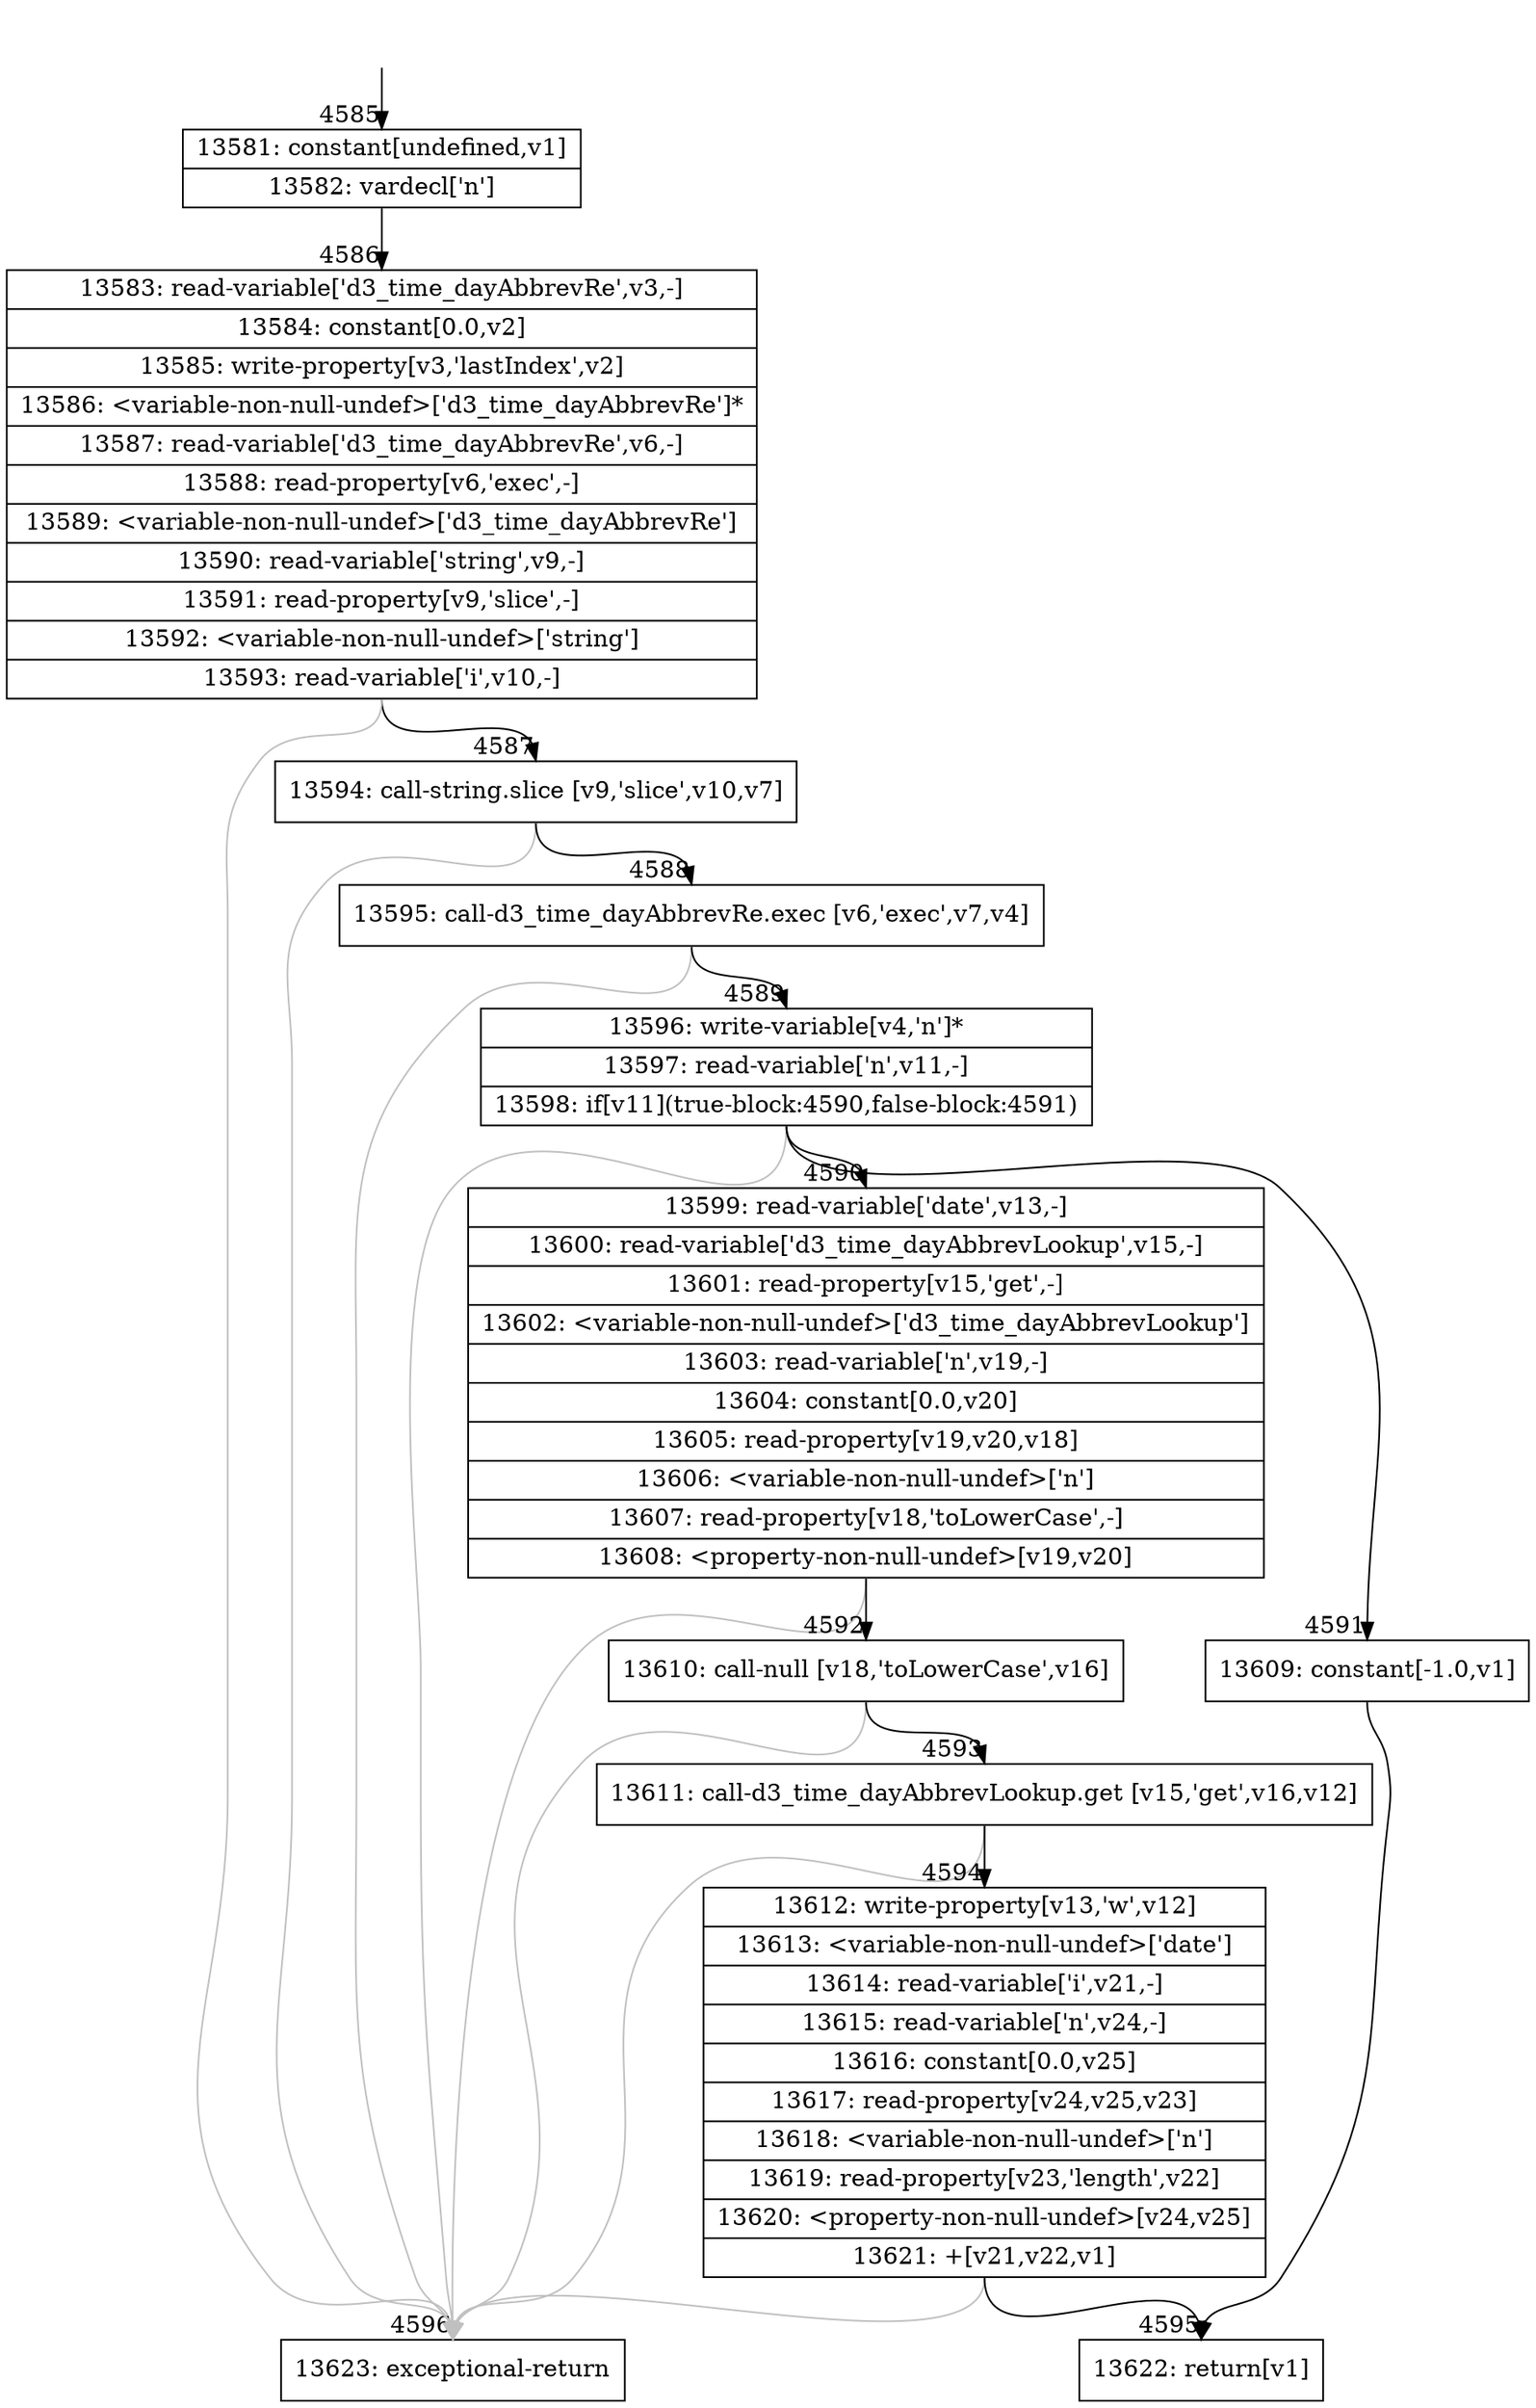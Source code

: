 digraph {
rankdir="TD"
BB_entry432[shape=none,label=""];
BB_entry432 -> BB4585 [tailport=s, headport=n, headlabel="    4585"]
BB4585 [shape=record label="{13581: constant[undefined,v1]|13582: vardecl['n']}" ] 
BB4585 -> BB4586 [tailport=s, headport=n, headlabel="      4586"]
BB4586 [shape=record label="{13583: read-variable['d3_time_dayAbbrevRe',v3,-]|13584: constant[0.0,v2]|13585: write-property[v3,'lastIndex',v2]|13586: \<variable-non-null-undef\>['d3_time_dayAbbrevRe']*|13587: read-variable['d3_time_dayAbbrevRe',v6,-]|13588: read-property[v6,'exec',-]|13589: \<variable-non-null-undef\>['d3_time_dayAbbrevRe']|13590: read-variable['string',v9,-]|13591: read-property[v9,'slice',-]|13592: \<variable-non-null-undef\>['string']|13593: read-variable['i',v10,-]}" ] 
BB4586 -> BB4587 [tailport=s, headport=n, headlabel="      4587"]
BB4586 -> BB4596 [tailport=s, headport=n, color=gray, headlabel="      4596"]
BB4587 [shape=record label="{13594: call-string.slice [v9,'slice',v10,v7]}" ] 
BB4587 -> BB4588 [tailport=s, headport=n, headlabel="      4588"]
BB4587 -> BB4596 [tailport=s, headport=n, color=gray]
BB4588 [shape=record label="{13595: call-d3_time_dayAbbrevRe.exec [v6,'exec',v7,v4]}" ] 
BB4588 -> BB4589 [tailport=s, headport=n, headlabel="      4589"]
BB4588 -> BB4596 [tailport=s, headport=n, color=gray]
BB4589 [shape=record label="{13596: write-variable[v4,'n']*|13597: read-variable['n',v11,-]|13598: if[v11](true-block:4590,false-block:4591)}" ] 
BB4589 -> BB4590 [tailport=s, headport=n, headlabel="      4590"]
BB4589 -> BB4591 [tailport=s, headport=n, headlabel="      4591"]
BB4589 -> BB4596 [tailport=s, headport=n, color=gray]
BB4590 [shape=record label="{13599: read-variable['date',v13,-]|13600: read-variable['d3_time_dayAbbrevLookup',v15,-]|13601: read-property[v15,'get',-]|13602: \<variable-non-null-undef\>['d3_time_dayAbbrevLookup']|13603: read-variable['n',v19,-]|13604: constant[0.0,v20]|13605: read-property[v19,v20,v18]|13606: \<variable-non-null-undef\>['n']|13607: read-property[v18,'toLowerCase',-]|13608: \<property-non-null-undef\>[v19,v20]}" ] 
BB4590 -> BB4592 [tailport=s, headport=n, headlabel="      4592"]
BB4590 -> BB4596 [tailport=s, headport=n, color=gray]
BB4591 [shape=record label="{13609: constant[-1.0,v1]}" ] 
BB4591 -> BB4595 [tailport=s, headport=n, headlabel="      4595"]
BB4592 [shape=record label="{13610: call-null [v18,'toLowerCase',v16]}" ] 
BB4592 -> BB4593 [tailport=s, headport=n, headlabel="      4593"]
BB4592 -> BB4596 [tailport=s, headport=n, color=gray]
BB4593 [shape=record label="{13611: call-d3_time_dayAbbrevLookup.get [v15,'get',v16,v12]}" ] 
BB4593 -> BB4594 [tailport=s, headport=n, headlabel="      4594"]
BB4593 -> BB4596 [tailport=s, headport=n, color=gray]
BB4594 [shape=record label="{13612: write-property[v13,'w',v12]|13613: \<variable-non-null-undef\>['date']|13614: read-variable['i',v21,-]|13615: read-variable['n',v24,-]|13616: constant[0.0,v25]|13617: read-property[v24,v25,v23]|13618: \<variable-non-null-undef\>['n']|13619: read-property[v23,'length',v22]|13620: \<property-non-null-undef\>[v24,v25]|13621: +[v21,v22,v1]}" ] 
BB4594 -> BB4595 [tailport=s, headport=n]
BB4594 -> BB4596 [tailport=s, headport=n, color=gray]
BB4595 [shape=record label="{13622: return[v1]}" ] 
BB4596 [shape=record label="{13623: exceptional-return}" ] 
//#$~ 2688
}
